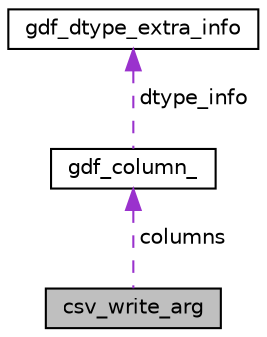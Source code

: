 digraph "csv_write_arg"
{
 // LATEX_PDF_SIZE
  edge [fontname="Helvetica",fontsize="10",labelfontname="Helvetica",labelfontsize="10"];
  node [fontname="Helvetica",fontsize="10",shape=record];
  Node1 [label="csv_write_arg",height=0.2,width=0.4,color="black", fillcolor="grey75", style="filled", fontcolor="black",tooltip=" "];
  Node2 -> Node1 [dir="back",color="darkorchid3",fontsize="10",style="dashed",label=" columns" ,fontname="Helvetica"];
  Node2 [label="gdf_column_",height=0.2,width=0.4,color="black", fillcolor="white", style="filled",URL="$structgdf__column__.html",tooltip="The C representation of a column in CUDF. This is the main unit of operation."];
  Node3 -> Node2 [dir="back",color="darkorchid3",fontsize="10",style="dashed",label=" dtype_info" ,fontname="Helvetica"];
  Node3 [label="gdf_dtype_extra_info",height=0.2,width=0.4,color="black", fillcolor="white", style="filled",URL="$structgdf__dtype__extra__info.html",tooltip="Extra information about column type."];
}
